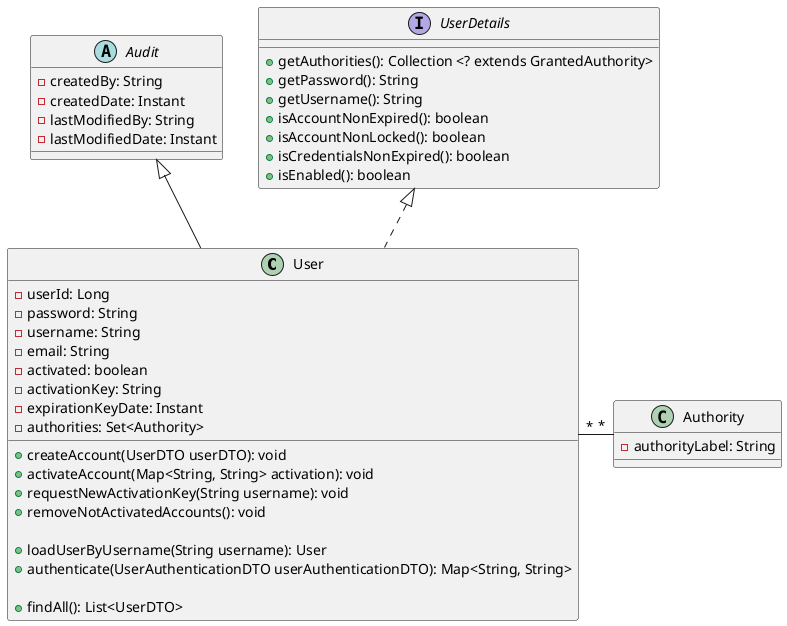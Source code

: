 @startuml shopclassdiagram

User "*" -right- "*" Authority

abstract class Audit {
    - createdBy: String
    - createdDate: Instant
    - lastModifiedBy: String
    - lastModifiedDate: Instant
}

interface UserDetails {
    + getAuthorities(): Collection <? extends GrantedAuthority>
    + getPassword(): String
    + getUsername(): String
    + isAccountNonExpired(): boolean
    + isAccountNonLocked(): boolean
    + isCredentialsNonExpired(): boolean
    + isEnabled(): boolean
}

class User extends Audit
class User implements UserDetails
class User {
    - userId: Long
    - password: String
    - username: String  
    - email: String
    - activated: boolean
    - activationKey: String
    - expirationKeyDate: Instant
    - authorities: Set<Authority>

    + createAccount(UserDTO userDTO): void
    + activateAccount(Map<String, String> activation): void
    + requestNewActivationKey(String username): void
    + removeNotActivatedAccounts(): void

    + loadUserByUsername(String username): User
    + authenticate(UserAuthenticationDTO userAuthenticationDTO): Map<String, String>

    + findAll(): List<UserDTO>
}

class Authority {
    - authorityLabel: String
}

@enduml